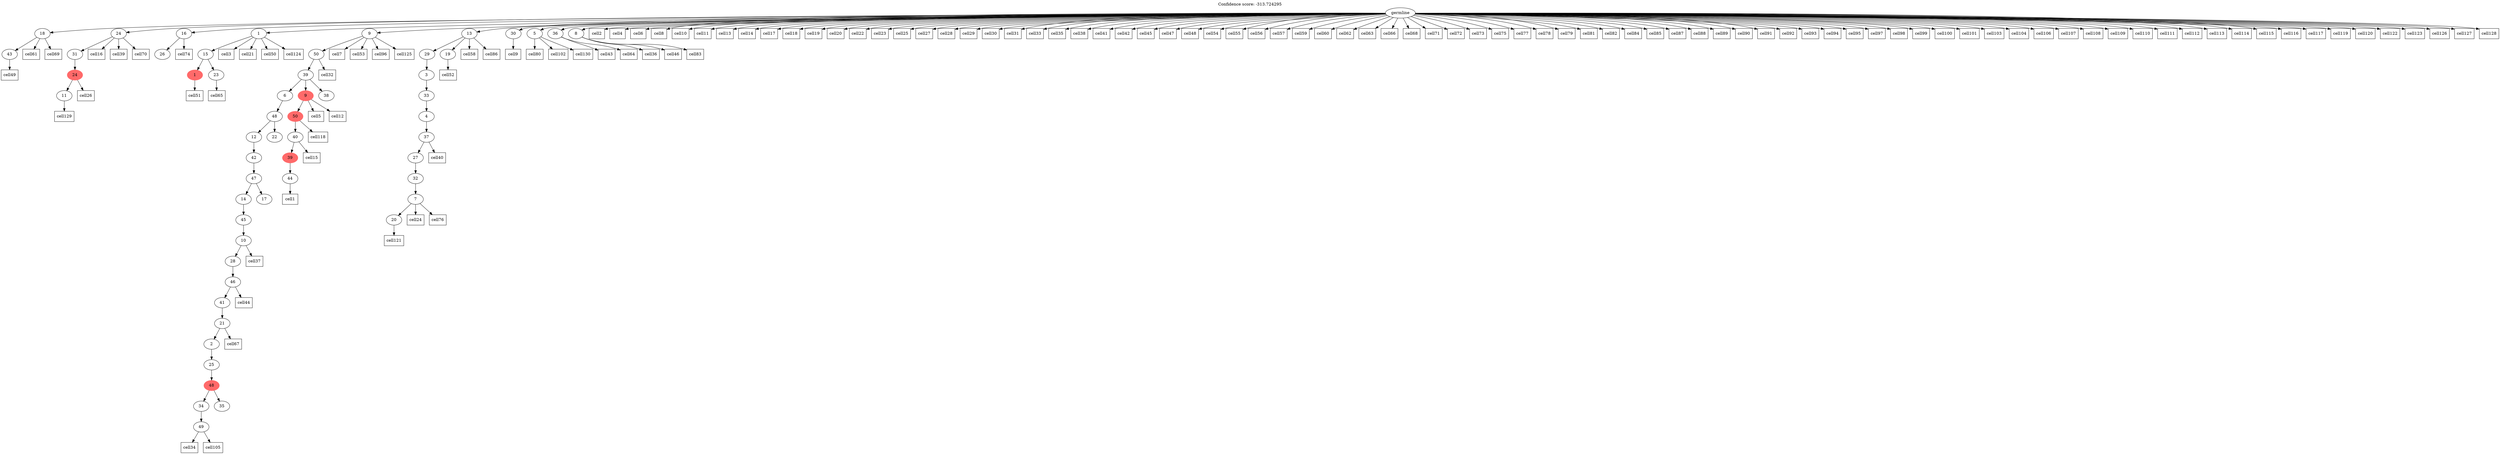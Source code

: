 digraph g {
	"53" -> "54";
	"54" [label="43"];
	"51" -> "52";
	"52" [label="11"];
	"50" -> "51";
	"51" [color=indianred1, style=filled, label="24"];
	"49" -> "50";
	"50" [label="31"];
	"47" -> "48";
	"48" [label="26"];
	"42" -> "43";
	"43" [color=indianred1, style=filled, label="1"];
	"42" -> "44";
	"44" [label="23"];
	"41" -> "42";
	"42" [label="15"];
	"35" -> "36";
	"36" [label="49"];
	"34" -> "35";
	"35" [label="34"];
	"34" -> "37";
	"37" [label="35"];
	"33" -> "34";
	"34" [color=indianred1, style=filled, label="48"];
	"32" -> "33";
	"33" [label="25"];
	"31" -> "32";
	"32" [label="2"];
	"30" -> "31";
	"31" [label="21"];
	"29" -> "30";
	"30" [label="41"];
	"28" -> "29";
	"29" [label="46"];
	"27" -> "28";
	"28" [label="28"];
	"26" -> "27";
	"27" [label="10"];
	"25" -> "26";
	"26" [label="45"];
	"24" -> "25";
	"25" [label="14"];
	"24" -> "38";
	"38" [label="17"];
	"23" -> "24";
	"24" [label="47"];
	"22" -> "23";
	"23" [label="42"];
	"21" -> "22";
	"22" [label="12"];
	"21" -> "39";
	"39" [label="22"];
	"20" -> "21";
	"21" [label="48"];
	"18" -> "19";
	"19" [label="44"];
	"17" -> "18";
	"18" [color=indianred1, style=filled, label="39"];
	"16" -> "17";
	"17" [label="40"];
	"15" -> "16";
	"16" [color=indianred1, style=filled, label="50"];
	"14" -> "15";
	"15" [color=indianred1, style=filled, label="9"];
	"14" -> "20";
	"20" [label="6"];
	"14" -> "40";
	"40" [label="38"];
	"13" -> "14";
	"14" [label="39"];
	"12" -> "13";
	"13" [label="50"];
	"9" -> "10";
	"10" [label="20"];
	"8" -> "9";
	"9" [label="7"];
	"7" -> "8";
	"8" [label="32"];
	"6" -> "7";
	"7" [label="27"];
	"5" -> "6";
	"6" [label="37"];
	"4" -> "5";
	"5" [label="4"];
	"3" -> "4";
	"4" [label="33"];
	"2" -> "3";
	"3" [label="3"];
	"1" -> "2";
	"2" [label="29"];
	"1" -> "11";
	"11" [label="19"];
	"0" -> "1";
	"1" [label="13"];
	"0" -> "12";
	"12" [label="9"];
	"0" -> "41";
	"41" [label="1"];
	"0" -> "45";
	"45" [label="30"];
	"0" -> "46";
	"46" [label="5"];
	"0" -> "47";
	"47" [label="16"];
	"0" -> "49";
	"49" [label="24"];
	"0" -> "53";
	"53" [label="18"];
	"0" -> "55";
	"55" [label="36"];
	"0" -> "56";
	"56" [label="8"];
	"0" [label="germline"];
	"19" -> "cell1";
	"cell1" [shape=box];
	"0" -> "cell2";
	"cell2" [shape=box];
	"41" -> "cell3";
	"cell3" [shape=box];
	"0" -> "cell4";
	"cell4" [shape=box];
	"15" -> "cell5";
	"cell5" [shape=box];
	"0" -> "cell6";
	"cell6" [shape=box];
	"12" -> "cell7";
	"cell7" [shape=box];
	"0" -> "cell8";
	"cell8" [shape=box];
	"45" -> "cell9";
	"cell9" [shape=box];
	"0" -> "cell10";
	"cell10" [shape=box];
	"0" -> "cell11";
	"cell11" [shape=box];
	"15" -> "cell12";
	"cell12" [shape=box];
	"0" -> "cell13";
	"cell13" [shape=box];
	"0" -> "cell14";
	"cell14" [shape=box];
	"17" -> "cell15";
	"cell15" [shape=box];
	"49" -> "cell16";
	"cell16" [shape=box];
	"0" -> "cell17";
	"cell17" [shape=box];
	"0" -> "cell18";
	"cell18" [shape=box];
	"0" -> "cell19";
	"cell19" [shape=box];
	"0" -> "cell20";
	"cell20" [shape=box];
	"41" -> "cell21";
	"cell21" [shape=box];
	"0" -> "cell22";
	"cell22" [shape=box];
	"0" -> "cell23";
	"cell23" [shape=box];
	"9" -> "cell24";
	"cell24" [shape=box];
	"0" -> "cell25";
	"cell25" [shape=box];
	"51" -> "cell26";
	"cell26" [shape=box];
	"0" -> "cell27";
	"cell27" [shape=box];
	"0" -> "cell28";
	"cell28" [shape=box];
	"0" -> "cell29";
	"cell29" [shape=box];
	"0" -> "cell30";
	"cell30" [shape=box];
	"0" -> "cell31";
	"cell31" [shape=box];
	"13" -> "cell32";
	"cell32" [shape=box];
	"0" -> "cell33";
	"cell33" [shape=box];
	"36" -> "cell34";
	"cell34" [shape=box];
	"0" -> "cell35";
	"cell35" [shape=box];
	"56" -> "cell36";
	"cell36" [shape=box];
	"27" -> "cell37";
	"cell37" [shape=box];
	"0" -> "cell38";
	"cell38" [shape=box];
	"49" -> "cell39";
	"cell39" [shape=box];
	"6" -> "cell40";
	"cell40" [shape=box];
	"0" -> "cell41";
	"cell41" [shape=box];
	"0" -> "cell42";
	"cell42" [shape=box];
	"55" -> "cell43";
	"cell43" [shape=box];
	"29" -> "cell44";
	"cell44" [shape=box];
	"0" -> "cell45";
	"cell45" [shape=box];
	"56" -> "cell46";
	"cell46" [shape=box];
	"0" -> "cell47";
	"cell47" [shape=box];
	"0" -> "cell48";
	"cell48" [shape=box];
	"54" -> "cell49";
	"cell49" [shape=box];
	"41" -> "cell50";
	"cell50" [shape=box];
	"43" -> "cell51";
	"cell51" [shape=box];
	"11" -> "cell52";
	"cell52" [shape=box];
	"12" -> "cell53";
	"cell53" [shape=box];
	"0" -> "cell54";
	"cell54" [shape=box];
	"0" -> "cell55";
	"cell55" [shape=box];
	"0" -> "cell56";
	"cell56" [shape=box];
	"0" -> "cell57";
	"cell57" [shape=box];
	"1" -> "cell58";
	"cell58" [shape=box];
	"0" -> "cell59";
	"cell59" [shape=box];
	"0" -> "cell60";
	"cell60" [shape=box];
	"53" -> "cell61";
	"cell61" [shape=box];
	"0" -> "cell62";
	"cell62" [shape=box];
	"0" -> "cell63";
	"cell63" [shape=box];
	"55" -> "cell64";
	"cell64" [shape=box];
	"44" -> "cell65";
	"cell65" [shape=box];
	"0" -> "cell66";
	"cell66" [shape=box];
	"31" -> "cell67";
	"cell67" [shape=box];
	"0" -> "cell68";
	"cell68" [shape=box];
	"53" -> "cell69";
	"cell69" [shape=box];
	"49" -> "cell70";
	"cell70" [shape=box];
	"0" -> "cell71";
	"cell71" [shape=box];
	"0" -> "cell72";
	"cell72" [shape=box];
	"0" -> "cell73";
	"cell73" [shape=box];
	"47" -> "cell74";
	"cell74" [shape=box];
	"0" -> "cell75";
	"cell75" [shape=box];
	"9" -> "cell76";
	"cell76" [shape=box];
	"0" -> "cell77";
	"cell77" [shape=box];
	"0" -> "cell78";
	"cell78" [shape=box];
	"0" -> "cell79";
	"cell79" [shape=box];
	"46" -> "cell80";
	"cell80" [shape=box];
	"0" -> "cell81";
	"cell81" [shape=box];
	"0" -> "cell82";
	"cell82" [shape=box];
	"56" -> "cell83";
	"cell83" [shape=box];
	"0" -> "cell84";
	"cell84" [shape=box];
	"0" -> "cell85";
	"cell85" [shape=box];
	"1" -> "cell86";
	"cell86" [shape=box];
	"0" -> "cell87";
	"cell87" [shape=box];
	"0" -> "cell88";
	"cell88" [shape=box];
	"0" -> "cell89";
	"cell89" [shape=box];
	"0" -> "cell90";
	"cell90" [shape=box];
	"0" -> "cell91";
	"cell91" [shape=box];
	"0" -> "cell92";
	"cell92" [shape=box];
	"0" -> "cell93";
	"cell93" [shape=box];
	"0" -> "cell94";
	"cell94" [shape=box];
	"0" -> "cell95";
	"cell95" [shape=box];
	"12" -> "cell96";
	"cell96" [shape=box];
	"0" -> "cell97";
	"cell97" [shape=box];
	"0" -> "cell98";
	"cell98" [shape=box];
	"0" -> "cell99";
	"cell99" [shape=box];
	"0" -> "cell100";
	"cell100" [shape=box];
	"0" -> "cell101";
	"cell101" [shape=box];
	"46" -> "cell102";
	"cell102" [shape=box];
	"0" -> "cell103";
	"cell103" [shape=box];
	"0" -> "cell104";
	"cell104" [shape=box];
	"36" -> "cell105";
	"cell105" [shape=box];
	"0" -> "cell106";
	"cell106" [shape=box];
	"0" -> "cell107";
	"cell107" [shape=box];
	"0" -> "cell108";
	"cell108" [shape=box];
	"0" -> "cell109";
	"cell109" [shape=box];
	"0" -> "cell110";
	"cell110" [shape=box];
	"0" -> "cell111";
	"cell111" [shape=box];
	"0" -> "cell112";
	"cell112" [shape=box];
	"0" -> "cell113";
	"cell113" [shape=box];
	"0" -> "cell114";
	"cell114" [shape=box];
	"0" -> "cell115";
	"cell115" [shape=box];
	"0" -> "cell116";
	"cell116" [shape=box];
	"0" -> "cell117";
	"cell117" [shape=box];
	"16" -> "cell118";
	"cell118" [shape=box];
	"0" -> "cell119";
	"cell119" [shape=box];
	"0" -> "cell120";
	"cell120" [shape=box];
	"10" -> "cell121";
	"cell121" [shape=box];
	"0" -> "cell122";
	"cell122" [shape=box];
	"0" -> "cell123";
	"cell123" [shape=box];
	"41" -> "cell124";
	"cell124" [shape=box];
	"12" -> "cell125";
	"cell125" [shape=box];
	"0" -> "cell126";
	"cell126" [shape=box];
	"0" -> "cell127";
	"cell127" [shape=box];
	"0" -> "cell128";
	"cell128" [shape=box];
	"52" -> "cell129";
	"cell129" [shape=box];
	"46" -> "cell130";
	"cell130" [shape=box];
	labelloc="t";
	label="Confidence score: -313.724295";
}
